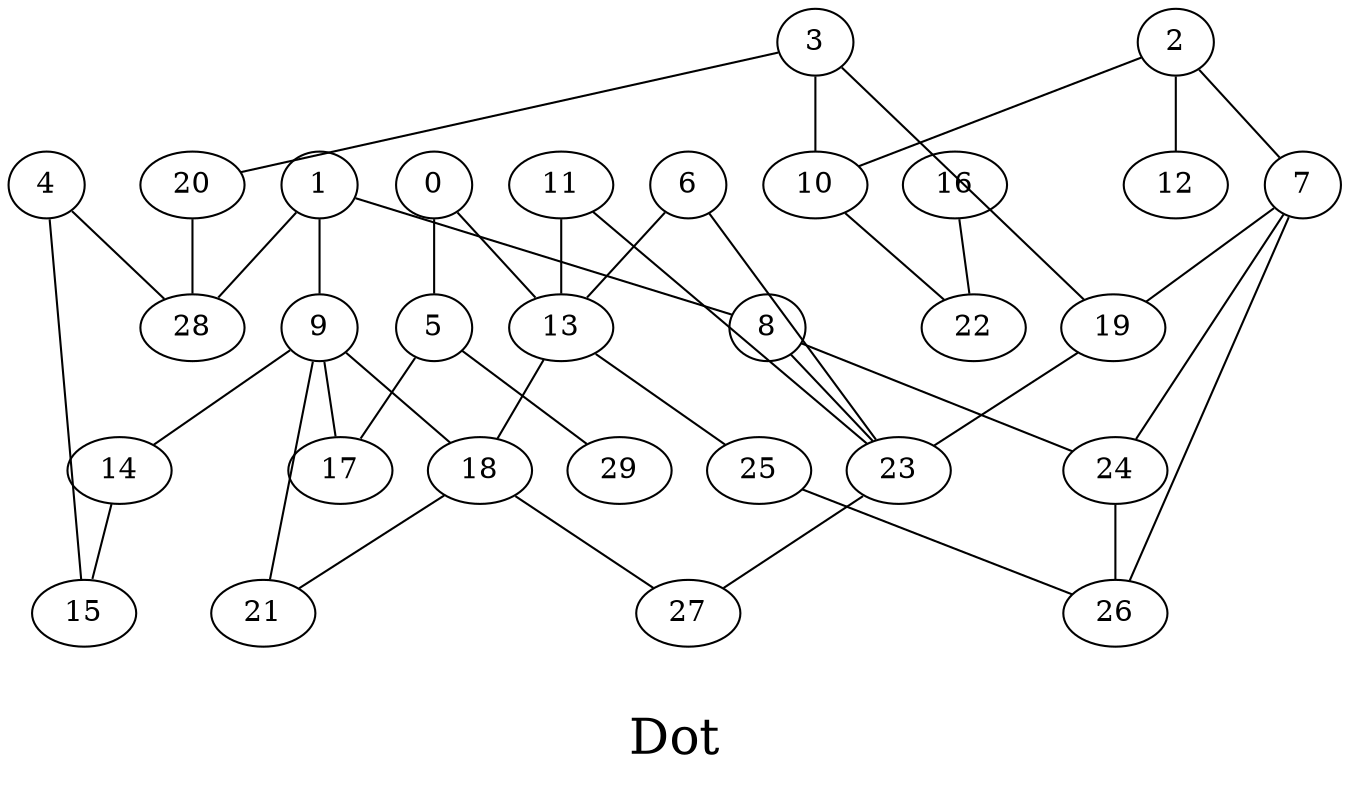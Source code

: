 /*****
Dot
*****/

graph G {
  graph [splines=false overlap=false]
  node  [shape=ellipse, width=0.3, height=0.3]
  0 ;
  5 ;
  13 ;
  1 ;
  8 ;
  9 ;
  28 ;
  2 ;
  7 ;
  10 ;
  12 ;
  3 ;
  19 ;
  20 ;
  4 ;
  15 ;
  17 ;
  29 ;
  6 ;
  23 ;
  24 ;
  26 ;
  14 ;
  18 ;
  21 ;
  22 ;
  11 ;
  25 ;
  16 ;
  27 ;
  0 -- 5;
  0 -- 13;
  5 -- 17;
  5 -- 29;
  13 -- 18;
  13 -- 25;
  1 -- 8;
  1 -- 9;
  1 -- 28;
  8 -- 23;
  8 -- 24;
  9 -- 14;
  9 -- 17;
  9 -- 18;
  9 -- 21;
  2 -- 7;
  2 -- 10;
  2 -- 12;
  7 -- 19;
  7 -- 24;
  7 -- 26;
  10 -- 22;
  3 -- 10;
  3 -- 19;
  3 -- 20;
  19 -- 23;
  20 -- 28;
  4 -- 15;
  4 -- 28;
  6 -- 13;
  6 -- 23;
  23 -- 27;
  24 -- 26;
  14 -- 15;
  18 -- 21;
  18 -- 27;
  11 -- 13;
  11 -- 23;
  25 -- 26;
  16 -- 22;
  label = "\nDot\n";  fontsize=24;
}
